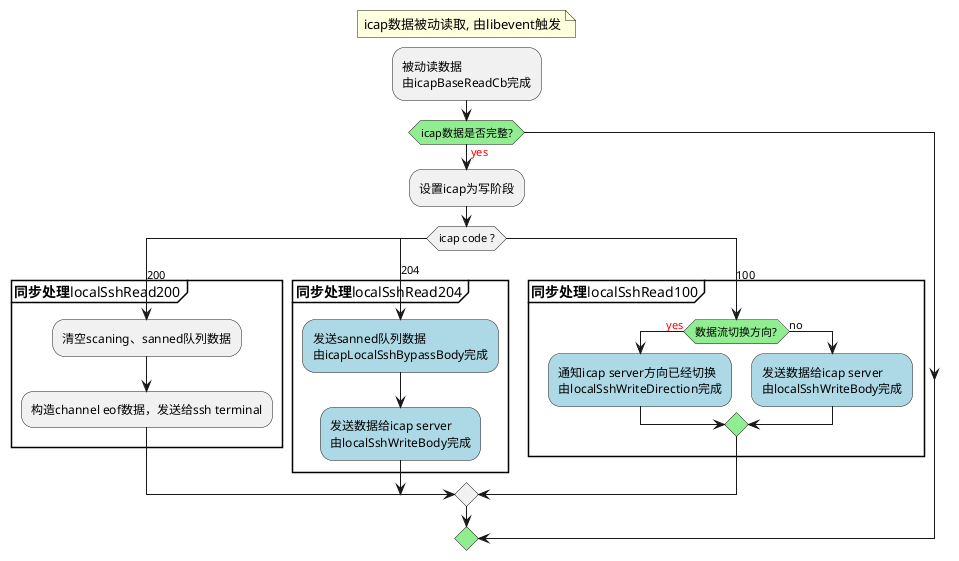 @startuml
floating note left
    icap数据被动读取, 由libevent触发
end note
:被动读数据\n由icapBaseReadCb完成;
#lightGreen:if (icap数据是否完整?) is (<color:red>yes) then
    :设置icap为写阶段;
    switch (icap code ?)
        case (200)
            partition "**同步处理**localSshRead200" {
                :清空scaning、sanned队列数据;
                :构造channel eof数据，发送给ssh terminal;
            }
        case (204)
            partition "**同步处理**localSshRead204" {
                #lightBlue:发送sanned队列数据\n由icapLocalSshBypassBody完成;
                #lightBlue:发送数据给icap server\n由localSshWriteBody完成;
            }
        case (100)
            partition "**同步处理**localSshRead100" {
                #lightGreen:if (数据流切换方向?) is (<color:red>yes) then
                    #lightBlue:通知icap server方向已经切换\n由localSshWriteDirection完成;
                else (no)
                    #lightBlue:发送数据给icap server\n由localSshWriteBody完成;
                endif
            }
    endswitch
endif
@enduml